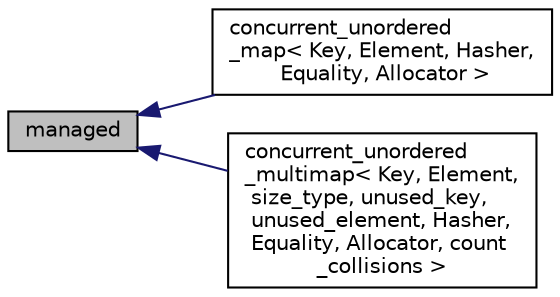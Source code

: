 digraph "managed"
{
  edge [fontname="Helvetica",fontsize="10",labelfontname="Helvetica",labelfontsize="10"];
  node [fontname="Helvetica",fontsize="10",shape=record];
  rankdir="LR";
  Node0 [label="managed",height=0.2,width=0.4,color="black", fillcolor="grey75", style="filled", fontcolor="black"];
  Node0 -> Node1 [dir="back",color="midnightblue",fontsize="10",style="solid",fontname="Helvetica"];
  Node1 [label="concurrent_unordered\l_map\< Key, Element, Hasher,\l Equality, Allocator \>",height=0.2,width=0.4,color="black", fillcolor="white", style="filled",URL="$classconcurrent__unordered__map.html"];
  Node0 -> Node2 [dir="back",color="midnightblue",fontsize="10",style="solid",fontname="Helvetica"];
  Node2 [label="concurrent_unordered\l_multimap\< Key, Element,\l size_type, unused_key,\l unused_element, Hasher,\l Equality, Allocator, count\l_collisions \>",height=0.2,width=0.4,color="black", fillcolor="white", style="filled",URL="$classconcurrent__unordered__multimap.html"];
}
